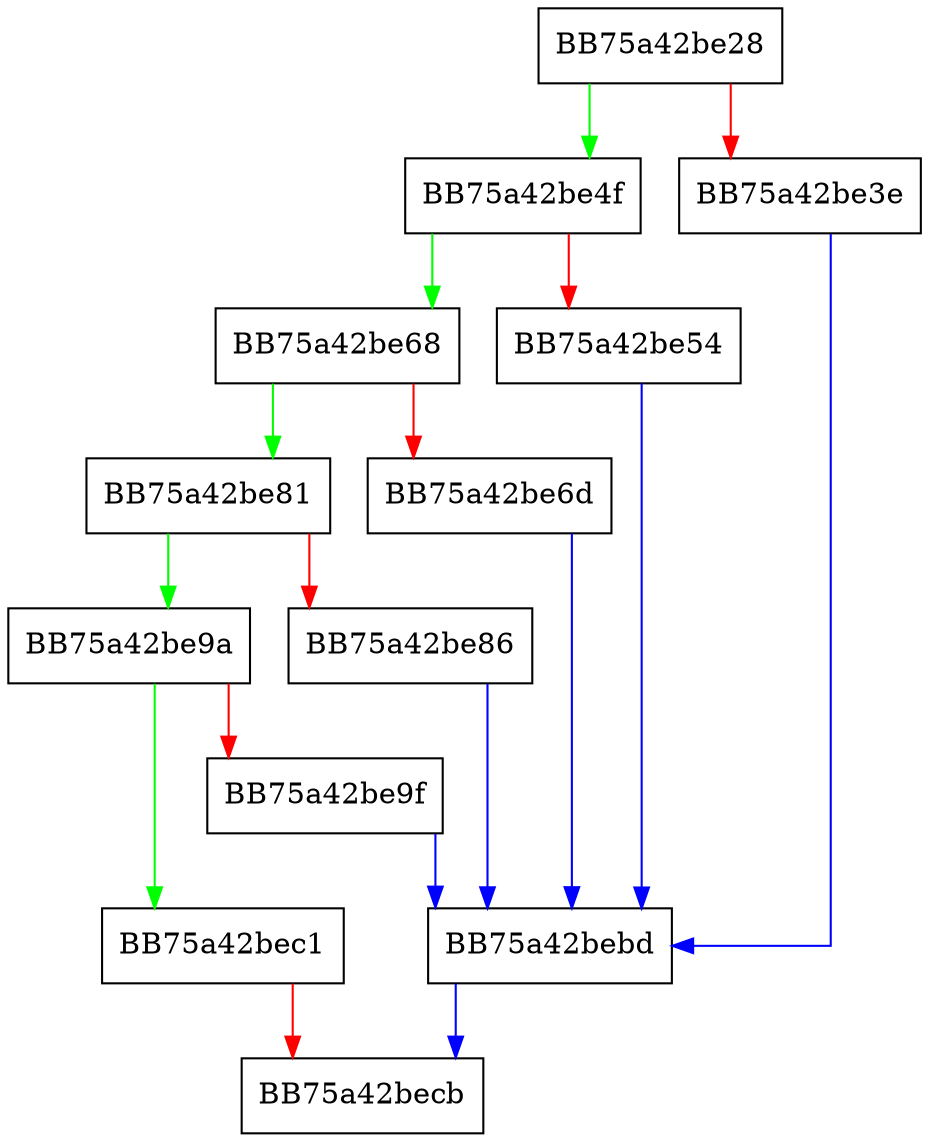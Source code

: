 digraph InitHash {
  node [shape="box"];
  graph [splines=ortho];
  BB75a42be28 -> BB75a42be4f [color="green"];
  BB75a42be28 -> BB75a42be3e [color="red"];
  BB75a42be3e -> BB75a42bebd [color="blue"];
  BB75a42be4f -> BB75a42be68 [color="green"];
  BB75a42be4f -> BB75a42be54 [color="red"];
  BB75a42be54 -> BB75a42bebd [color="blue"];
  BB75a42be68 -> BB75a42be81 [color="green"];
  BB75a42be68 -> BB75a42be6d [color="red"];
  BB75a42be6d -> BB75a42bebd [color="blue"];
  BB75a42be81 -> BB75a42be9a [color="green"];
  BB75a42be81 -> BB75a42be86 [color="red"];
  BB75a42be86 -> BB75a42bebd [color="blue"];
  BB75a42be9a -> BB75a42bec1 [color="green"];
  BB75a42be9a -> BB75a42be9f [color="red"];
  BB75a42be9f -> BB75a42bebd [color="blue"];
  BB75a42bebd -> BB75a42becb [color="blue"];
  BB75a42bec1 -> BB75a42becb [color="red"];
}